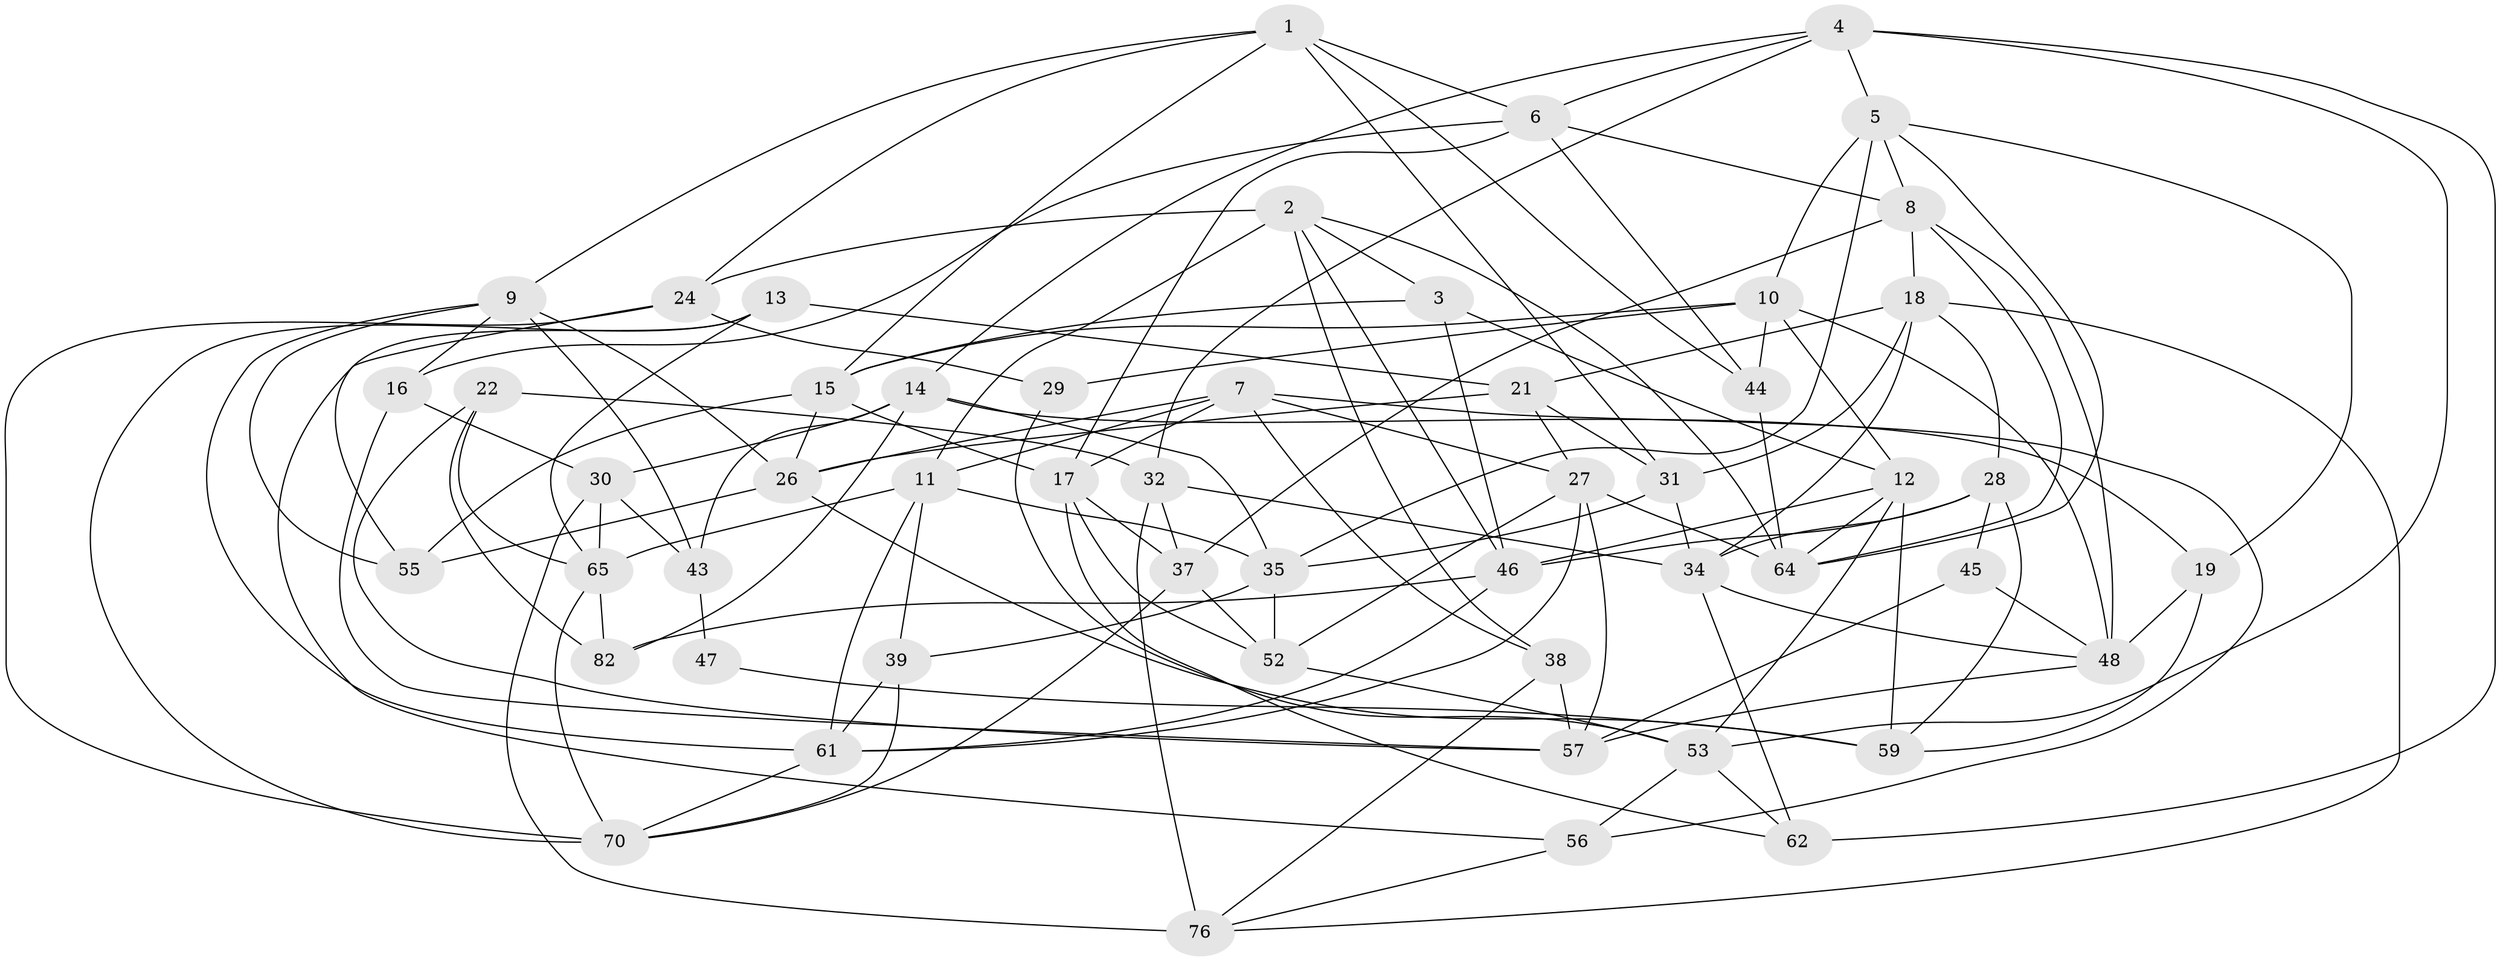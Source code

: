 // original degree distribution, {4: 1.0}
// Generated by graph-tools (version 1.1) at 2025/11/02/27/25 16:11:44]
// undirected, 53 vertices, 136 edges
graph export_dot {
graph [start="1"]
  node [color=gray90,style=filled];
  1 [super="+23"];
  2 [super="+41"];
  3;
  4 [super="+20"];
  5 [super="+50"];
  6 [super="+85"];
  7 [super="+60"];
  8 [super="+89"];
  9 [super="+25"];
  10 [super="+78"];
  11 [super="+74"];
  12 [super="+51"];
  13;
  14 [super="+77"];
  15 [super="+87"];
  16;
  17 [super="+40"];
  18 [super="+33"];
  19;
  21 [super="+75"];
  22;
  24 [super="+84"];
  26 [super="+54"];
  27 [super="+42"];
  28 [super="+58"];
  29;
  30 [super="+36"];
  31 [super="+90"];
  32 [super="+79"];
  34 [super="+71"];
  35 [super="+67"];
  37 [super="+66"];
  38;
  39;
  43 [super="+80"];
  44;
  45;
  46 [super="+49"];
  47;
  48 [super="+69"];
  52 [super="+68"];
  53 [super="+63"];
  55;
  56;
  57 [super="+91"];
  59 [super="+81"];
  61 [super="+72"];
  62;
  64 [super="+88"];
  65 [super="+86"];
  70 [super="+73"];
  76 [super="+83"];
  82;
  1 -- 9;
  1 -- 24;
  1 -- 15;
  1 -- 44;
  1 -- 6;
  1 -- 31;
  2 -- 64;
  2 -- 3;
  2 -- 38;
  2 -- 24;
  2 -- 11;
  2 -- 46;
  3 -- 46;
  3 -- 12;
  3 -- 15;
  4 -- 62;
  4 -- 32;
  4 -- 53;
  4 -- 5;
  4 -- 14;
  4 -- 6;
  5 -- 35;
  5 -- 19;
  5 -- 10;
  5 -- 64;
  5 -- 8;
  6 -- 17;
  6 -- 44;
  6 -- 16;
  6 -- 8;
  7 -- 11;
  7 -- 38;
  7 -- 56;
  7 -- 26;
  7 -- 17;
  7 -- 27;
  8 -- 64;
  8 -- 48;
  8 -- 37;
  8 -- 18;
  9 -- 16;
  9 -- 26;
  9 -- 55;
  9 -- 43;
  9 -- 61;
  10 -- 29;
  10 -- 44;
  10 -- 48;
  10 -- 15;
  10 -- 12;
  11 -- 39;
  11 -- 61;
  11 -- 35;
  11 -- 65;
  12 -- 59;
  12 -- 53;
  12 -- 46;
  12 -- 64;
  13 -- 56;
  13 -- 65;
  13 -- 21;
  13 -- 70;
  14 -- 30;
  14 -- 43;
  14 -- 82;
  14 -- 19;
  14 -- 35;
  15 -- 26;
  15 -- 55;
  15 -- 17;
  16 -- 30;
  16 -- 57;
  17 -- 62;
  17 -- 37;
  17 -- 52;
  18 -- 28;
  18 -- 21;
  18 -- 34;
  18 -- 76;
  18 -- 31;
  19 -- 59;
  19 -- 48;
  21 -- 26;
  21 -- 31 [weight=2];
  21 -- 27;
  22 -- 82;
  22 -- 65;
  22 -- 57;
  22 -- 32;
  24 -- 29 [weight=2];
  24 -- 55;
  24 -- 70;
  26 -- 59;
  26 -- 55;
  27 -- 61;
  27 -- 57;
  27 -- 52;
  27 -- 64;
  28 -- 59;
  28 -- 45 [weight=2];
  28 -- 34;
  28 -- 46;
  29 -- 53;
  30 -- 43 [weight=2];
  30 -- 65;
  30 -- 76;
  31 -- 35;
  31 -- 34;
  32 -- 34;
  32 -- 37;
  32 -- 76 [weight=2];
  34 -- 48;
  34 -- 62;
  35 -- 52;
  35 -- 39;
  37 -- 52 [weight=2];
  37 -- 70;
  38 -- 76;
  38 -- 57;
  39 -- 61;
  39 -- 70;
  43 -- 47 [weight=2];
  44 -- 64;
  45 -- 57;
  45 -- 48;
  46 -- 61;
  46 -- 82;
  47 -- 59 [weight=2];
  48 -- 57;
  52 -- 53;
  53 -- 56;
  53 -- 62;
  56 -- 76;
  61 -- 70;
  65 -- 82;
  65 -- 70;
}

